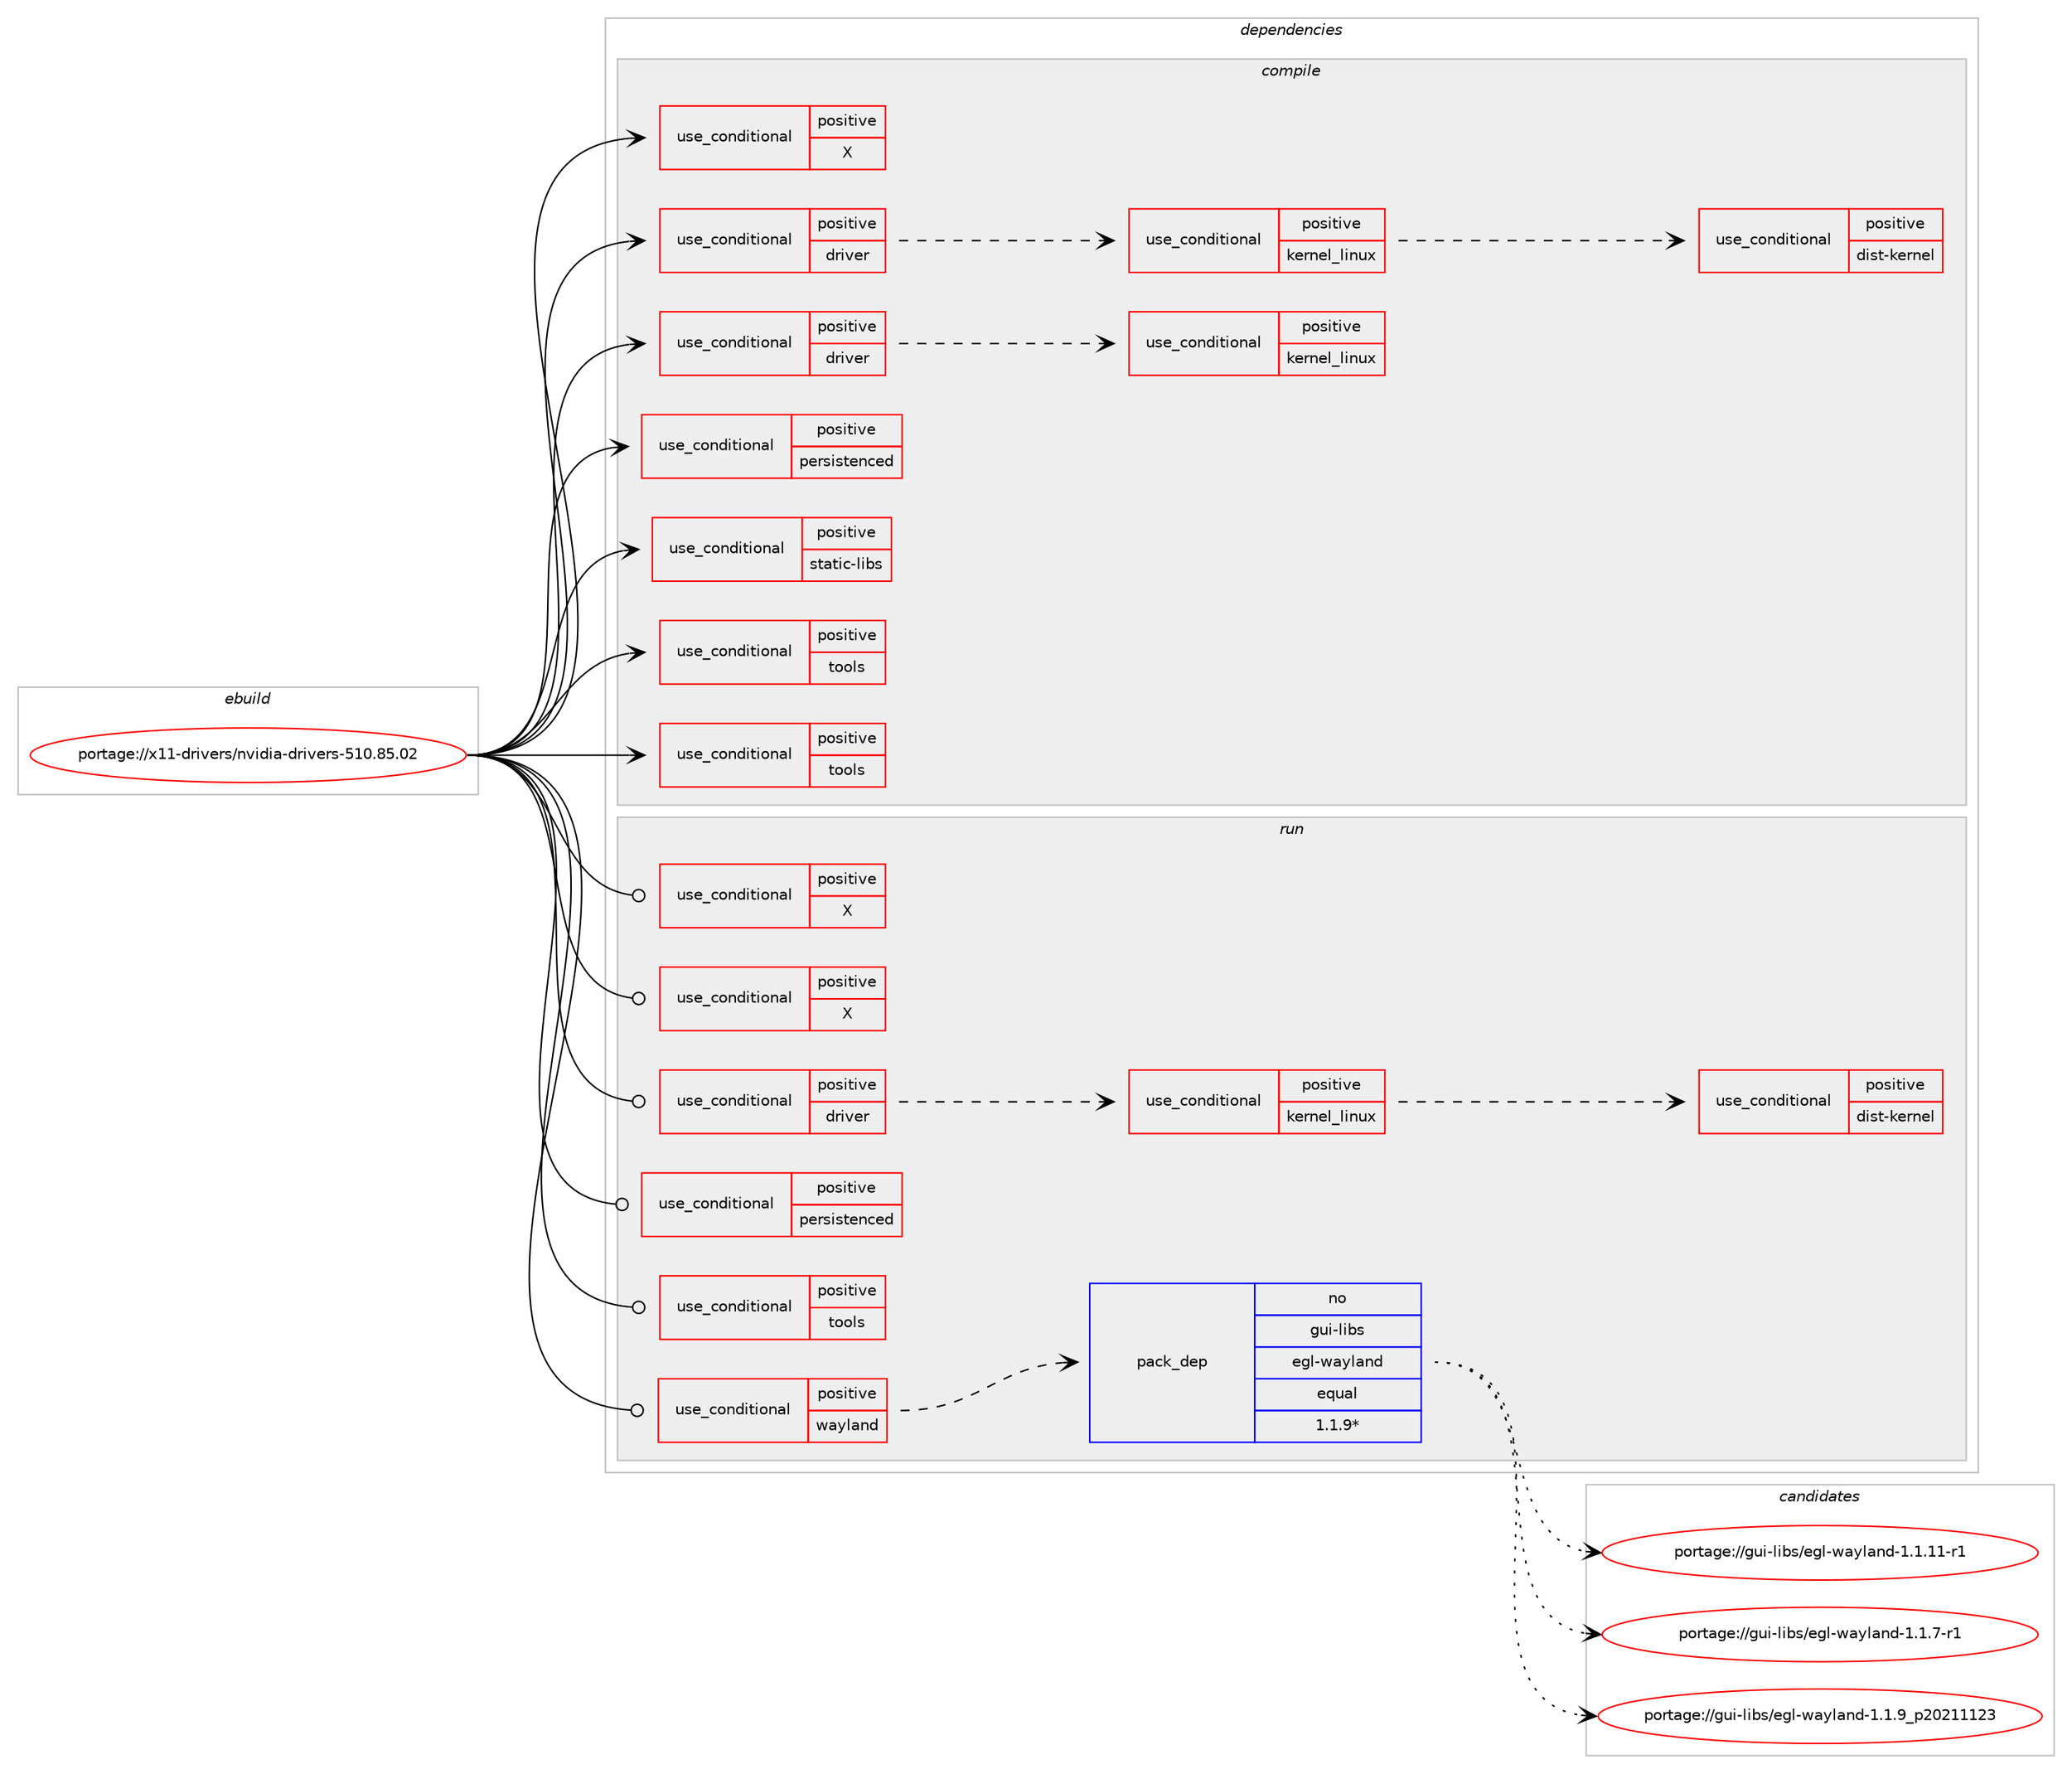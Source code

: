 digraph prolog {

# *************
# Graph options
# *************

newrank=true;
concentrate=true;
compound=true;
graph [rankdir=LR,fontname=Helvetica,fontsize=10,ranksep=1.5];#, ranksep=2.5, nodesep=0.2];
edge  [arrowhead=vee];
node  [fontname=Helvetica,fontsize=10];

# **********
# The ebuild
# **********

subgraph cluster_leftcol {
color=gray;
rank=same;
label=<<i>ebuild</i>>;
id [label="portage://x11-drivers/nvidia-drivers-510.85.02", color=red, width=4, href="../x11-drivers/nvidia-drivers-510.85.02.svg"];
}

# ****************
# The dependencies
# ****************

subgraph cluster_midcol {
color=gray;
label=<<i>dependencies</i>>;
subgraph cluster_compile {
fillcolor="#eeeeee";
style=filled;
label=<<i>compile</i>>;
subgraph cond344 {
dependency926 [label=<<TABLE BORDER="0" CELLBORDER="1" CELLSPACING="0" CELLPADDING="4"><TR><TD ROWSPAN="3" CELLPADDING="10">use_conditional</TD></TR><TR><TD>positive</TD></TR><TR><TD>X</TD></TR></TABLE>>, shape=none, color=red];
# *** BEGIN UNKNOWN DEPENDENCY TYPE (TODO) ***
# dependency926 -> package_dependency(portage://x11-drivers/nvidia-drivers-510.85.02,install,no,x11-libs,libpciaccess,none,[,,],[],[])
# *** END UNKNOWN DEPENDENCY TYPE (TODO) ***

}
id:e -> dependency926:w [weight=20,style="solid",arrowhead="vee"];
subgraph cond345 {
dependency927 [label=<<TABLE BORDER="0" CELLBORDER="1" CELLSPACING="0" CELLPADDING="4"><TR><TD ROWSPAN="3" CELLPADDING="10">use_conditional</TD></TR><TR><TD>positive</TD></TR><TR><TD>driver</TD></TR></TABLE>>, shape=none, color=red];
subgraph cond346 {
dependency928 [label=<<TABLE BORDER="0" CELLBORDER="1" CELLSPACING="0" CELLPADDING="4"><TR><TD ROWSPAN="3" CELLPADDING="10">use_conditional</TD></TR><TR><TD>positive</TD></TR><TR><TD>kernel_linux</TD></TR></TABLE>>, shape=none, color=red];
# *** BEGIN UNKNOWN DEPENDENCY TYPE (TODO) ***
# dependency928 -> package_dependency(portage://x11-drivers/nvidia-drivers-510.85.02,install,no,sys-apps,kmod,none,[,,],[],[use(enable(tools),none)])
# *** END UNKNOWN DEPENDENCY TYPE (TODO) ***

subgraph cond347 {
dependency929 [label=<<TABLE BORDER="0" CELLBORDER="1" CELLSPACING="0" CELLPADDING="4"><TR><TD ROWSPAN="3" CELLPADDING="10">use_conditional</TD></TR><TR><TD>positive</TD></TR><TR><TD>dist-kernel</TD></TR></TABLE>>, shape=none, color=red];
# *** BEGIN UNKNOWN DEPENDENCY TYPE (TODO) ***
# dependency929 -> package_dependency(portage://x11-drivers/nvidia-drivers-510.85.02,install,no,virtual,dist-kernel,none,[,,],any_same_slot,[])
# *** END UNKNOWN DEPENDENCY TYPE (TODO) ***

}
dependency928:e -> dependency929:w [weight=20,style="dashed",arrowhead="vee"];
}
dependency927:e -> dependency928:w [weight=20,style="dashed",arrowhead="vee"];
}
id:e -> dependency927:w [weight=20,style="solid",arrowhead="vee"];
subgraph cond348 {
dependency930 [label=<<TABLE BORDER="0" CELLBORDER="1" CELLSPACING="0" CELLPADDING="4"><TR><TD ROWSPAN="3" CELLPADDING="10">use_conditional</TD></TR><TR><TD>positive</TD></TR><TR><TD>driver</TD></TR></TABLE>>, shape=none, color=red];
# *** BEGIN UNKNOWN DEPENDENCY TYPE (TODO) ***
# dependency930 -> package_dependency(portage://x11-drivers/nvidia-drivers-510.85.02,install,no,sys-apps,sed,none,[,,],[],[])
# *** END UNKNOWN DEPENDENCY TYPE (TODO) ***

subgraph cond349 {
dependency931 [label=<<TABLE BORDER="0" CELLBORDER="1" CELLSPACING="0" CELLPADDING="4"><TR><TD ROWSPAN="3" CELLPADDING="10">use_conditional</TD></TR><TR><TD>positive</TD></TR><TR><TD>kernel_linux</TD></TR></TABLE>>, shape=none, color=red];
# *** BEGIN UNKNOWN DEPENDENCY TYPE (TODO) ***
# dependency931 -> package_dependency(portage://x11-drivers/nvidia-drivers-510.85.02,install,no,virtual,linux-sources,none,[,,],[],[])
# *** END UNKNOWN DEPENDENCY TYPE (TODO) ***

# *** BEGIN UNKNOWN DEPENDENCY TYPE (TODO) ***
# dependency931 -> package_dependency(portage://x11-drivers/nvidia-drivers-510.85.02,install,no,virtual,libelf,none,[,,],[],[])
# *** END UNKNOWN DEPENDENCY TYPE (TODO) ***

}
dependency930:e -> dependency931:w [weight=20,style="dashed",arrowhead="vee"];
}
id:e -> dependency930:w [weight=20,style="solid",arrowhead="vee"];
subgraph cond350 {
dependency932 [label=<<TABLE BORDER="0" CELLBORDER="1" CELLSPACING="0" CELLPADDING="4"><TR><TD ROWSPAN="3" CELLPADDING="10">use_conditional</TD></TR><TR><TD>positive</TD></TR><TR><TD>persistenced</TD></TR></TABLE>>, shape=none, color=red];
# *** BEGIN UNKNOWN DEPENDENCY TYPE (TODO) ***
# dependency932 -> package_dependency(portage://x11-drivers/nvidia-drivers-510.85.02,install,no,acct-user,nvpd,none,[,,],[],[])
# *** END UNKNOWN DEPENDENCY TYPE (TODO) ***

# *** BEGIN UNKNOWN DEPENDENCY TYPE (TODO) ***
# dependency932 -> package_dependency(portage://x11-drivers/nvidia-drivers-510.85.02,install,no,net-libs,libtirpc,none,[,,],any_same_slot,[])
# *** END UNKNOWN DEPENDENCY TYPE (TODO) ***

}
id:e -> dependency932:w [weight=20,style="solid",arrowhead="vee"];
subgraph cond351 {
dependency933 [label=<<TABLE BORDER="0" CELLBORDER="1" CELLSPACING="0" CELLPADDING="4"><TR><TD ROWSPAN="3" CELLPADDING="10">use_conditional</TD></TR><TR><TD>positive</TD></TR><TR><TD>static-libs</TD></TR></TABLE>>, shape=none, color=red];
# *** BEGIN UNKNOWN DEPENDENCY TYPE (TODO) ***
# dependency933 -> package_dependency(portage://x11-drivers/nvidia-drivers-510.85.02,install,no,x11-libs,libX11,none,[,,],[],[])
# *** END UNKNOWN DEPENDENCY TYPE (TODO) ***

# *** BEGIN UNKNOWN DEPENDENCY TYPE (TODO) ***
# dependency933 -> package_dependency(portage://x11-drivers/nvidia-drivers-510.85.02,install,no,x11-libs,libXext,none,[,,],[],[])
# *** END UNKNOWN DEPENDENCY TYPE (TODO) ***

}
id:e -> dependency933:w [weight=20,style="solid",arrowhead="vee"];
subgraph cond352 {
dependency934 [label=<<TABLE BORDER="0" CELLBORDER="1" CELLSPACING="0" CELLPADDING="4"><TR><TD ROWSPAN="3" CELLPADDING="10">use_conditional</TD></TR><TR><TD>positive</TD></TR><TR><TD>tools</TD></TR></TABLE>>, shape=none, color=red];
# *** BEGIN UNKNOWN DEPENDENCY TYPE (TODO) ***
# dependency934 -> package_dependency(portage://x11-drivers/nvidia-drivers-510.85.02,install,no,dev-libs,atk,none,[,,],[],[])
# *** END UNKNOWN DEPENDENCY TYPE (TODO) ***

# *** BEGIN UNKNOWN DEPENDENCY TYPE (TODO) ***
# dependency934 -> package_dependency(portage://x11-drivers/nvidia-drivers-510.85.02,install,no,dev-libs,glib,none,[,,],[slot(2)],[])
# *** END UNKNOWN DEPENDENCY TYPE (TODO) ***

# *** BEGIN UNKNOWN DEPENDENCY TYPE (TODO) ***
# dependency934 -> package_dependency(portage://x11-drivers/nvidia-drivers-510.85.02,install,no,dev-libs,jansson,none,[,,],any_same_slot,[])
# *** END UNKNOWN DEPENDENCY TYPE (TODO) ***

# *** BEGIN UNKNOWN DEPENDENCY TYPE (TODO) ***
# dependency934 -> package_dependency(portage://x11-drivers/nvidia-drivers-510.85.02,install,no,media-libs,harfbuzz,none,[,,],any_same_slot,[])
# *** END UNKNOWN DEPENDENCY TYPE (TODO) ***

# *** BEGIN UNKNOWN DEPENDENCY TYPE (TODO) ***
# dependency934 -> package_dependency(portage://x11-drivers/nvidia-drivers-510.85.02,install,no,x11-libs,cairo,none,[,,],[],[])
# *** END UNKNOWN DEPENDENCY TYPE (TODO) ***

# *** BEGIN UNKNOWN DEPENDENCY TYPE (TODO) ***
# dependency934 -> package_dependency(portage://x11-drivers/nvidia-drivers-510.85.02,install,no,x11-libs,gdk-pixbuf,none,[,,],[slot(2)],[])
# *** END UNKNOWN DEPENDENCY TYPE (TODO) ***

# *** BEGIN UNKNOWN DEPENDENCY TYPE (TODO) ***
# dependency934 -> package_dependency(portage://x11-drivers/nvidia-drivers-510.85.02,install,no,x11-libs,gtk+,none,[,,],[slot(3)],[])
# *** END UNKNOWN DEPENDENCY TYPE (TODO) ***

# *** BEGIN UNKNOWN DEPENDENCY TYPE (TODO) ***
# dependency934 -> package_dependency(portage://x11-drivers/nvidia-drivers-510.85.02,install,no,x11-libs,libX11,none,[,,],[],[])
# *** END UNKNOWN DEPENDENCY TYPE (TODO) ***

# *** BEGIN UNKNOWN DEPENDENCY TYPE (TODO) ***
# dependency934 -> package_dependency(portage://x11-drivers/nvidia-drivers-510.85.02,install,no,x11-libs,libXext,none,[,,],[],[])
# *** END UNKNOWN DEPENDENCY TYPE (TODO) ***

# *** BEGIN UNKNOWN DEPENDENCY TYPE (TODO) ***
# dependency934 -> package_dependency(portage://x11-drivers/nvidia-drivers-510.85.02,install,no,x11-libs,libXxf86vm,none,[,,],[],[])
# *** END UNKNOWN DEPENDENCY TYPE (TODO) ***

# *** BEGIN UNKNOWN DEPENDENCY TYPE (TODO) ***
# dependency934 -> package_dependency(portage://x11-drivers/nvidia-drivers-510.85.02,install,no,x11-libs,pango,none,[,,],[],[])
# *** END UNKNOWN DEPENDENCY TYPE (TODO) ***

}
id:e -> dependency934:w [weight=20,style="solid",arrowhead="vee"];
subgraph cond353 {
dependency935 [label=<<TABLE BORDER="0" CELLBORDER="1" CELLSPACING="0" CELLPADDING="4"><TR><TD ROWSPAN="3" CELLPADDING="10">use_conditional</TD></TR><TR><TD>positive</TD></TR><TR><TD>tools</TD></TR></TABLE>>, shape=none, color=red];
# *** BEGIN UNKNOWN DEPENDENCY TYPE (TODO) ***
# dependency935 -> package_dependency(portage://x11-drivers/nvidia-drivers-510.85.02,install,no,media-libs,libglvnd,none,[,,],[],[])
# *** END UNKNOWN DEPENDENCY TYPE (TODO) ***

# *** BEGIN UNKNOWN DEPENDENCY TYPE (TODO) ***
# dependency935 -> package_dependency(portage://x11-drivers/nvidia-drivers-510.85.02,install,no,sys-apps,dbus,none,[,,],[],[])
# *** END UNKNOWN DEPENDENCY TYPE (TODO) ***

# *** BEGIN UNKNOWN DEPENDENCY TYPE (TODO) ***
# dependency935 -> package_dependency(portage://x11-drivers/nvidia-drivers-510.85.02,install,no,x11-base,xorg-proto,none,[,,],[],[])
# *** END UNKNOWN DEPENDENCY TYPE (TODO) ***

# *** BEGIN UNKNOWN DEPENDENCY TYPE (TODO) ***
# dependency935 -> package_dependency(portage://x11-drivers/nvidia-drivers-510.85.02,install,no,x11-libs,libXrandr,none,[,,],[],[])
# *** END UNKNOWN DEPENDENCY TYPE (TODO) ***

# *** BEGIN UNKNOWN DEPENDENCY TYPE (TODO) ***
# dependency935 -> package_dependency(portage://x11-drivers/nvidia-drivers-510.85.02,install,no,x11-libs,libXv,none,[,,],[],[])
# *** END UNKNOWN DEPENDENCY TYPE (TODO) ***

# *** BEGIN UNKNOWN DEPENDENCY TYPE (TODO) ***
# dependency935 -> package_dependency(portage://x11-drivers/nvidia-drivers-510.85.02,install,no,x11-libs,libvdpau,none,[,,],[],[])
# *** END UNKNOWN DEPENDENCY TYPE (TODO) ***

}
id:e -> dependency935:w [weight=20,style="solid",arrowhead="vee"];
# *** BEGIN UNKNOWN DEPENDENCY TYPE (TODO) ***
# id -> package_dependency(portage://x11-drivers/nvidia-drivers-510.85.02,install,no,acct-group,video,none,[,,],[],[])
# *** END UNKNOWN DEPENDENCY TYPE (TODO) ***

# *** BEGIN UNKNOWN DEPENDENCY TYPE (TODO) ***
# id -> package_dependency(portage://x11-drivers/nvidia-drivers-510.85.02,install,no,sys-libs,glibc,none,[,,],[],[])
# *** END UNKNOWN DEPENDENCY TYPE (TODO) ***

}
subgraph cluster_compileandrun {
fillcolor="#eeeeee";
style=filled;
label=<<i>compile and run</i>>;
}
subgraph cluster_run {
fillcolor="#eeeeee";
style=filled;
label=<<i>run</i>>;
subgraph cond354 {
dependency936 [label=<<TABLE BORDER="0" CELLBORDER="1" CELLSPACING="0" CELLPADDING="4"><TR><TD ROWSPAN="3" CELLPADDING="10">use_conditional</TD></TR><TR><TD>positive</TD></TR><TR><TD>X</TD></TR></TABLE>>, shape=none, color=red];
# *** BEGIN UNKNOWN DEPENDENCY TYPE (TODO) ***
# dependency936 -> package_dependency(portage://x11-drivers/nvidia-drivers-510.85.02,run,no,media-libs,libglvnd,none,[,,],[],[use(enable(X),none),use(optenable(abi_x86_32),negative)])
# *** END UNKNOWN DEPENDENCY TYPE (TODO) ***

# *** BEGIN UNKNOWN DEPENDENCY TYPE (TODO) ***
# dependency936 -> package_dependency(portage://x11-drivers/nvidia-drivers-510.85.02,run,no,x11-libs,libX11,none,[,,],[],[use(optenable(abi_x86_32),negative)])
# *** END UNKNOWN DEPENDENCY TYPE (TODO) ***

# *** BEGIN UNKNOWN DEPENDENCY TYPE (TODO) ***
# dependency936 -> package_dependency(portage://x11-drivers/nvidia-drivers-510.85.02,run,no,x11-libs,libXext,none,[,,],[],[use(optenable(abi_x86_32),negative)])
# *** END UNKNOWN DEPENDENCY TYPE (TODO) ***

}
id:e -> dependency936:w [weight=20,style="solid",arrowhead="odot"];
subgraph cond355 {
dependency937 [label=<<TABLE BORDER="0" CELLBORDER="1" CELLSPACING="0" CELLPADDING="4"><TR><TD ROWSPAN="3" CELLPADDING="10">use_conditional</TD></TR><TR><TD>positive</TD></TR><TR><TD>X</TD></TR></TABLE>>, shape=none, color=red];
# *** BEGIN UNKNOWN DEPENDENCY TYPE (TODO) ***
# dependency937 -> package_dependency(portage://x11-drivers/nvidia-drivers-510.85.02,run,no,x11-libs,libpciaccess,none,[,,],[],[])
# *** END UNKNOWN DEPENDENCY TYPE (TODO) ***

}
id:e -> dependency937:w [weight=20,style="solid",arrowhead="odot"];
subgraph cond356 {
dependency938 [label=<<TABLE BORDER="0" CELLBORDER="1" CELLSPACING="0" CELLPADDING="4"><TR><TD ROWSPAN="3" CELLPADDING="10">use_conditional</TD></TR><TR><TD>positive</TD></TR><TR><TD>driver</TD></TR></TABLE>>, shape=none, color=red];
subgraph cond357 {
dependency939 [label=<<TABLE BORDER="0" CELLBORDER="1" CELLSPACING="0" CELLPADDING="4"><TR><TD ROWSPAN="3" CELLPADDING="10">use_conditional</TD></TR><TR><TD>positive</TD></TR><TR><TD>kernel_linux</TD></TR></TABLE>>, shape=none, color=red];
# *** BEGIN UNKNOWN DEPENDENCY TYPE (TODO) ***
# dependency939 -> package_dependency(portage://x11-drivers/nvidia-drivers-510.85.02,run,no,sys-apps,kmod,none,[,,],[],[use(enable(tools),none)])
# *** END UNKNOWN DEPENDENCY TYPE (TODO) ***

subgraph cond358 {
dependency940 [label=<<TABLE BORDER="0" CELLBORDER="1" CELLSPACING="0" CELLPADDING="4"><TR><TD ROWSPAN="3" CELLPADDING="10">use_conditional</TD></TR><TR><TD>positive</TD></TR><TR><TD>dist-kernel</TD></TR></TABLE>>, shape=none, color=red];
# *** BEGIN UNKNOWN DEPENDENCY TYPE (TODO) ***
# dependency940 -> package_dependency(portage://x11-drivers/nvidia-drivers-510.85.02,run,no,virtual,dist-kernel,none,[,,],any_same_slot,[])
# *** END UNKNOWN DEPENDENCY TYPE (TODO) ***

}
dependency939:e -> dependency940:w [weight=20,style="dashed",arrowhead="vee"];
}
dependency938:e -> dependency939:w [weight=20,style="dashed",arrowhead="vee"];
}
id:e -> dependency938:w [weight=20,style="solid",arrowhead="odot"];
subgraph cond359 {
dependency941 [label=<<TABLE BORDER="0" CELLBORDER="1" CELLSPACING="0" CELLPADDING="4"><TR><TD ROWSPAN="3" CELLPADDING="10">use_conditional</TD></TR><TR><TD>positive</TD></TR><TR><TD>persistenced</TD></TR></TABLE>>, shape=none, color=red];
# *** BEGIN UNKNOWN DEPENDENCY TYPE (TODO) ***
# dependency941 -> package_dependency(portage://x11-drivers/nvidia-drivers-510.85.02,run,no,acct-user,nvpd,none,[,,],[],[])
# *** END UNKNOWN DEPENDENCY TYPE (TODO) ***

# *** BEGIN UNKNOWN DEPENDENCY TYPE (TODO) ***
# dependency941 -> package_dependency(portage://x11-drivers/nvidia-drivers-510.85.02,run,no,net-libs,libtirpc,none,[,,],any_same_slot,[])
# *** END UNKNOWN DEPENDENCY TYPE (TODO) ***

}
id:e -> dependency941:w [weight=20,style="solid",arrowhead="odot"];
subgraph cond360 {
dependency942 [label=<<TABLE BORDER="0" CELLBORDER="1" CELLSPACING="0" CELLPADDING="4"><TR><TD ROWSPAN="3" CELLPADDING="10">use_conditional</TD></TR><TR><TD>positive</TD></TR><TR><TD>tools</TD></TR></TABLE>>, shape=none, color=red];
# *** BEGIN UNKNOWN DEPENDENCY TYPE (TODO) ***
# dependency942 -> package_dependency(portage://x11-drivers/nvidia-drivers-510.85.02,run,no,dev-libs,atk,none,[,,],[],[])
# *** END UNKNOWN DEPENDENCY TYPE (TODO) ***

# *** BEGIN UNKNOWN DEPENDENCY TYPE (TODO) ***
# dependency942 -> package_dependency(portage://x11-drivers/nvidia-drivers-510.85.02,run,no,dev-libs,glib,none,[,,],[slot(2)],[])
# *** END UNKNOWN DEPENDENCY TYPE (TODO) ***

# *** BEGIN UNKNOWN DEPENDENCY TYPE (TODO) ***
# dependency942 -> package_dependency(portage://x11-drivers/nvidia-drivers-510.85.02,run,no,dev-libs,jansson,none,[,,],any_same_slot,[])
# *** END UNKNOWN DEPENDENCY TYPE (TODO) ***

# *** BEGIN UNKNOWN DEPENDENCY TYPE (TODO) ***
# dependency942 -> package_dependency(portage://x11-drivers/nvidia-drivers-510.85.02,run,no,media-libs,harfbuzz,none,[,,],any_same_slot,[])
# *** END UNKNOWN DEPENDENCY TYPE (TODO) ***

# *** BEGIN UNKNOWN DEPENDENCY TYPE (TODO) ***
# dependency942 -> package_dependency(portage://x11-drivers/nvidia-drivers-510.85.02,run,no,x11-libs,cairo,none,[,,],[],[])
# *** END UNKNOWN DEPENDENCY TYPE (TODO) ***

# *** BEGIN UNKNOWN DEPENDENCY TYPE (TODO) ***
# dependency942 -> package_dependency(portage://x11-drivers/nvidia-drivers-510.85.02,run,no,x11-libs,gdk-pixbuf,none,[,,],[slot(2)],[])
# *** END UNKNOWN DEPENDENCY TYPE (TODO) ***

# *** BEGIN UNKNOWN DEPENDENCY TYPE (TODO) ***
# dependency942 -> package_dependency(portage://x11-drivers/nvidia-drivers-510.85.02,run,no,x11-libs,gtk+,none,[,,],[slot(3)],[])
# *** END UNKNOWN DEPENDENCY TYPE (TODO) ***

# *** BEGIN UNKNOWN DEPENDENCY TYPE (TODO) ***
# dependency942 -> package_dependency(portage://x11-drivers/nvidia-drivers-510.85.02,run,no,x11-libs,libX11,none,[,,],[],[])
# *** END UNKNOWN DEPENDENCY TYPE (TODO) ***

# *** BEGIN UNKNOWN DEPENDENCY TYPE (TODO) ***
# dependency942 -> package_dependency(portage://x11-drivers/nvidia-drivers-510.85.02,run,no,x11-libs,libXext,none,[,,],[],[])
# *** END UNKNOWN DEPENDENCY TYPE (TODO) ***

# *** BEGIN UNKNOWN DEPENDENCY TYPE (TODO) ***
# dependency942 -> package_dependency(portage://x11-drivers/nvidia-drivers-510.85.02,run,no,x11-libs,libXxf86vm,none,[,,],[],[])
# *** END UNKNOWN DEPENDENCY TYPE (TODO) ***

# *** BEGIN UNKNOWN DEPENDENCY TYPE (TODO) ***
# dependency942 -> package_dependency(portage://x11-drivers/nvidia-drivers-510.85.02,run,no,x11-libs,pango,none,[,,],[],[])
# *** END UNKNOWN DEPENDENCY TYPE (TODO) ***

}
id:e -> dependency942:w [weight=20,style="solid",arrowhead="odot"];
subgraph cond361 {
dependency943 [label=<<TABLE BORDER="0" CELLBORDER="1" CELLSPACING="0" CELLPADDING="4"><TR><TD ROWSPAN="3" CELLPADDING="10">use_conditional</TD></TR><TR><TD>positive</TD></TR><TR><TD>wayland</TD></TR></TABLE>>, shape=none, color=red];
# *** BEGIN UNKNOWN DEPENDENCY TYPE (TODO) ***
# dependency943 -> package_dependency(portage://x11-drivers/nvidia-drivers-510.85.02,run,no,gui-libs,egl-gbm,none,[,,],[],[])
# *** END UNKNOWN DEPENDENCY TYPE (TODO) ***

subgraph pack529 {
dependency944 [label=<<TABLE BORDER="0" CELLBORDER="1" CELLSPACING="0" CELLPADDING="4" WIDTH="220"><TR><TD ROWSPAN="6" CELLPADDING="30">pack_dep</TD></TR><TR><TD WIDTH="110">no</TD></TR><TR><TD>gui-libs</TD></TR><TR><TD>egl-wayland</TD></TR><TR><TD>equal</TD></TR><TR><TD>1.1.9*</TD></TR></TABLE>>, shape=none, color=blue];
}
dependency943:e -> dependency944:w [weight=20,style="dashed",arrowhead="vee"];
# *** BEGIN UNKNOWN DEPENDENCY TYPE (TODO) ***
# dependency943 -> package_dependency(portage://x11-drivers/nvidia-drivers-510.85.02,run,no,media-libs,libglvnd,none,[,,],[],[])
# *** END UNKNOWN DEPENDENCY TYPE (TODO) ***

}
id:e -> dependency943:w [weight=20,style="solid",arrowhead="odot"];
# *** BEGIN UNKNOWN DEPENDENCY TYPE (TODO) ***
# id -> package_dependency(portage://x11-drivers/nvidia-drivers-510.85.02,run,no,acct-group,video,none,[,,],[],[])
# *** END UNKNOWN DEPENDENCY TYPE (TODO) ***

# *** BEGIN UNKNOWN DEPENDENCY TYPE (TODO) ***
# id -> package_dependency(portage://x11-drivers/nvidia-drivers-510.85.02,run,no,sys-libs,glibc,none,[,,],[],[])
# *** END UNKNOWN DEPENDENCY TYPE (TODO) ***

}
}

# **************
# The candidates
# **************

subgraph cluster_choices {
rank=same;
color=gray;
label=<<i>candidates</i>>;

subgraph choice529 {
color=black;
nodesep=1;
choice103117105451081059811547101103108451199712110897110100454946494649494511449 [label="portage://gui-libs/egl-wayland-1.1.11-r1", color=red, width=4,href="../gui-libs/egl-wayland-1.1.11-r1.svg"];
choice1031171054510810598115471011031084511997121108971101004549464946554511449 [label="portage://gui-libs/egl-wayland-1.1.7-r1", color=red, width=4,href="../gui-libs/egl-wayland-1.1.7-r1.svg"];
choice103117105451081059811547101103108451199712110897110100454946494657951125048504949495051 [label="portage://gui-libs/egl-wayland-1.1.9_p20211123", color=red, width=4,href="../gui-libs/egl-wayland-1.1.9_p20211123.svg"];
dependency944:e -> choice103117105451081059811547101103108451199712110897110100454946494649494511449:w [style=dotted,weight="100"];
dependency944:e -> choice1031171054510810598115471011031084511997121108971101004549464946554511449:w [style=dotted,weight="100"];
dependency944:e -> choice103117105451081059811547101103108451199712110897110100454946494657951125048504949495051:w [style=dotted,weight="100"];
}
}

}
